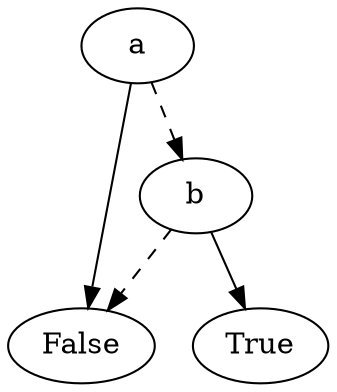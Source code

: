 digraph{2202465416720[label=a]2202465418320[label="b"]
2202465416720 -> 2202465418320[style=dashed label="" fontcolor = gray]
2202465417040[label="False"]
2202465418320 -> 2202465417040[style=dashed label="" fontcolor = gray]
2202465416656[label="True"]
2202465418320 -> 2202465416656 [label="" fontcolor = gray]
2202465417040[label="False"]
2202465416720 -> 2202465417040 [label="" fontcolor = gray]
}